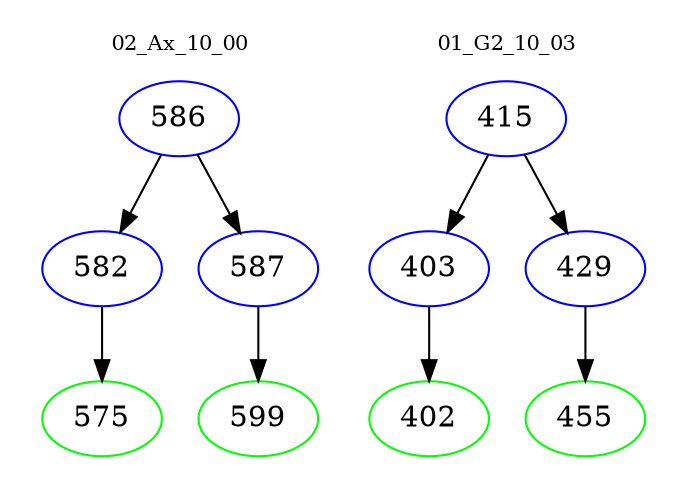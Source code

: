 digraph{
subgraph cluster_0 {
color = white
label = "02_Ax_10_00";
fontsize=10;
T0_586 [label="586", color="blue"]
T0_586 -> T0_582 [color="black"]
T0_582 [label="582", color="blue"]
T0_582 -> T0_575 [color="black"]
T0_575 [label="575", color="green"]
T0_586 -> T0_587 [color="black"]
T0_587 [label="587", color="blue"]
T0_587 -> T0_599 [color="black"]
T0_599 [label="599", color="green"]
}
subgraph cluster_1 {
color = white
label = "01_G2_10_03";
fontsize=10;
T1_415 [label="415", color="blue"]
T1_415 -> T1_403 [color="black"]
T1_403 [label="403", color="blue"]
T1_403 -> T1_402 [color="black"]
T1_402 [label="402", color="green"]
T1_415 -> T1_429 [color="black"]
T1_429 [label="429", color="blue"]
T1_429 -> T1_455 [color="black"]
T1_455 [label="455", color="green"]
}
}
